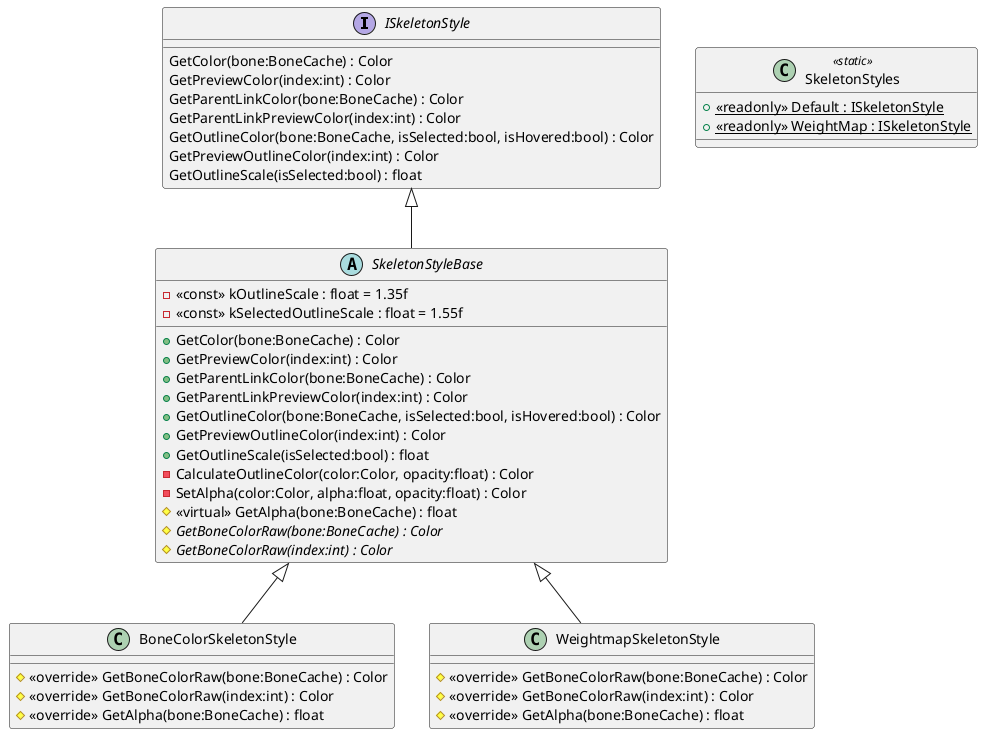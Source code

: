 @startuml
interface ISkeletonStyle {
    GetColor(bone:BoneCache) : Color
    GetPreviewColor(index:int) : Color
    GetParentLinkColor(bone:BoneCache) : Color
    GetParentLinkPreviewColor(index:int) : Color
    GetOutlineColor(bone:BoneCache, isSelected:bool, isHovered:bool) : Color
    GetPreviewOutlineColor(index:int) : Color
    GetOutlineScale(isSelected:bool) : float
}
abstract class SkeletonStyleBase {
    - <<const>> kOutlineScale : float = 1.35f
    - <<const>> kSelectedOutlineScale : float = 1.55f
    + GetColor(bone:BoneCache) : Color
    + GetPreviewColor(index:int) : Color
    + GetParentLinkColor(bone:BoneCache) : Color
    + GetParentLinkPreviewColor(index:int) : Color
    + GetOutlineColor(bone:BoneCache, isSelected:bool, isHovered:bool) : Color
    + GetPreviewOutlineColor(index:int) : Color
    + GetOutlineScale(isSelected:bool) : float
    - CalculateOutlineColor(color:Color, opacity:float) : Color
    - SetAlpha(color:Color, alpha:float, opacity:float) : Color
    # <<virtual>> GetAlpha(bone:BoneCache) : float
    # {abstract} GetBoneColorRaw(bone:BoneCache) : Color
    # {abstract} GetBoneColorRaw(index:int) : Color
}
class BoneColorSkeletonStyle {
    # <<override>> GetBoneColorRaw(bone:BoneCache) : Color
    # <<override>> GetBoneColorRaw(index:int) : Color
    # <<override>> GetAlpha(bone:BoneCache) : float
}
class WeightmapSkeletonStyle {
    # <<override>> GetBoneColorRaw(bone:BoneCache) : Color
    # <<override>> GetBoneColorRaw(index:int) : Color
    # <<override>> GetAlpha(bone:BoneCache) : float
}
class SkeletonStyles <<static>> {
    + {static} <<readonly>> Default : ISkeletonStyle
    + {static} <<readonly>> WeightMap : ISkeletonStyle
}
ISkeletonStyle <|-- SkeletonStyleBase
SkeletonStyleBase <|-- BoneColorSkeletonStyle
SkeletonStyleBase <|-- WeightmapSkeletonStyle
@enduml
